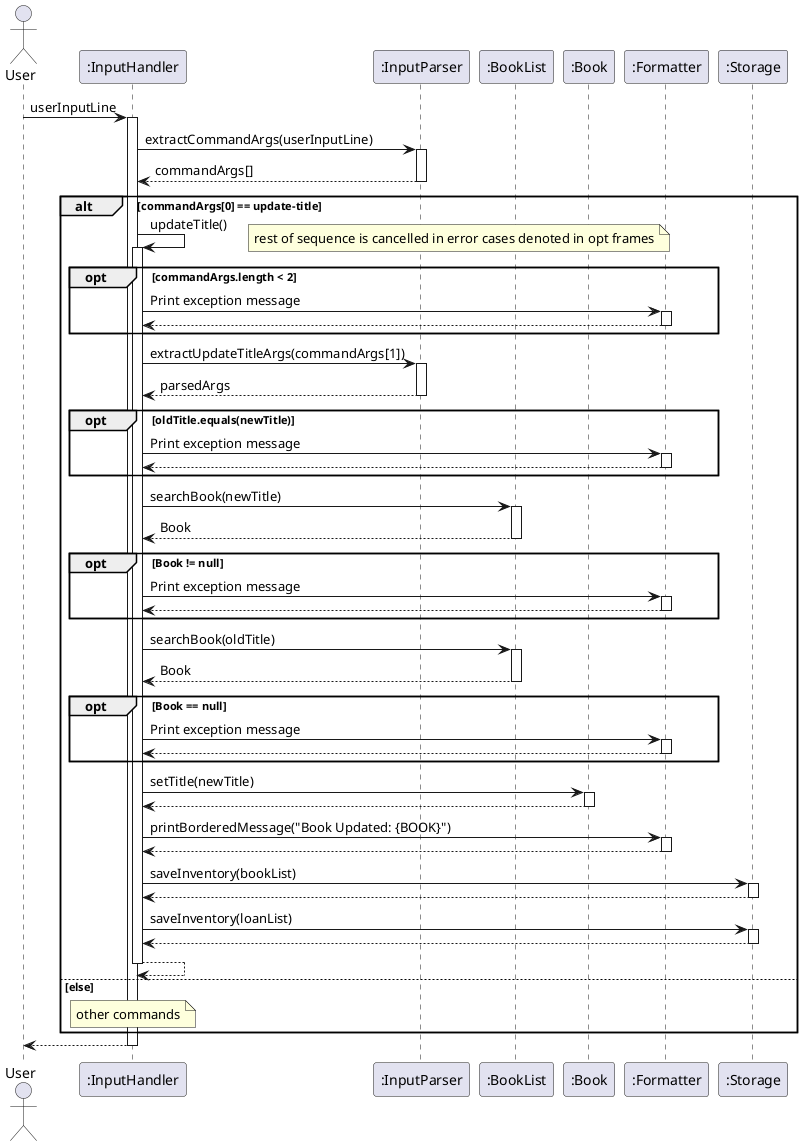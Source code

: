@startuml
actor User
participant InputHandler as ":InputHandler"
participant InputParser as ":InputParser"
participant BookList as ":BookList"
participant Book as ":Book"
participant Formatter as ":Formatter"
participant Storage as ":Storage"

User -> InputHandler: userInputLine
activate InputHandler

InputHandler -> InputParser: extractCommandArgs(userInputLine)
activate InputParser

InputParser --> InputHandler: commandArgs[]
deactivate InputParser

alt commandArgs[0] == update-title
    InputHandler -> InputHandler : updateTitle()
    activate InputHandler

    opt commandArgs.length < 2
        note right
        rest of sequence is cancelled in error cases denoted in opt frames
        end note
        InputHandler -> Formatter: Print exception message
        activate Formatter
        Formatter --> InputHandler
        deactivate Formatter
    end

    InputHandler -> InputParser: extractUpdateTitleArgs(commandArgs[1])
    activate InputParser

    InputParser --> InputHandler: parsedArgs
    deactivate InputParser

   opt oldTitle.equals(newTitle)
        InputHandler -> Formatter: Print exception message
        activate Formatter
        Formatter --> InputHandler
        deactivate Formatter
    end
   
    InputHandler -> BookList: searchBook(newTitle)
    activate BookList

    BookList --> InputHandler: Book
    deactivate BookList
    
    opt Book != null
        InputHandler -> Formatter: Print exception message
        activate Formatter
        Formatter --> InputHandler
        deactivate Formatter
    end

    InputHandler -> BookList: searchBook(oldTitle)
    activate BookList

    BookList --> InputHandler: Book
    deactivate BookList

    opt Book == null
        InputHandler -> Formatter: Print exception message
        activate Formatter
        Formatter --> InputHandler
        deactivate Formatter
    end
    InputHandler -> Book : setTitle(newTitle)
    activate Book
    Book --> InputHandler
    deactivate Book

    InputHandler -> Formatter: printBorderedMessage("Book Updated: {BOOK}")
    activate Formatter

    Formatter --> InputHandler
    deactivate Formatter

    InputHandler -> Storage: saveInventory(bookList)
    activate Storage

    Storage --> InputHandler
    deactivate Storage

    InputHandler -> Storage: saveInventory(loanList)
    activate Storage

    Storage --> InputHandler
    deactivate Storage

InputHandler --> InputHandler
deactivate InputHandler

else else
    note over InputHandler : other commands
end

InputHandler --> User
deactivate InputHandler
@enduml
